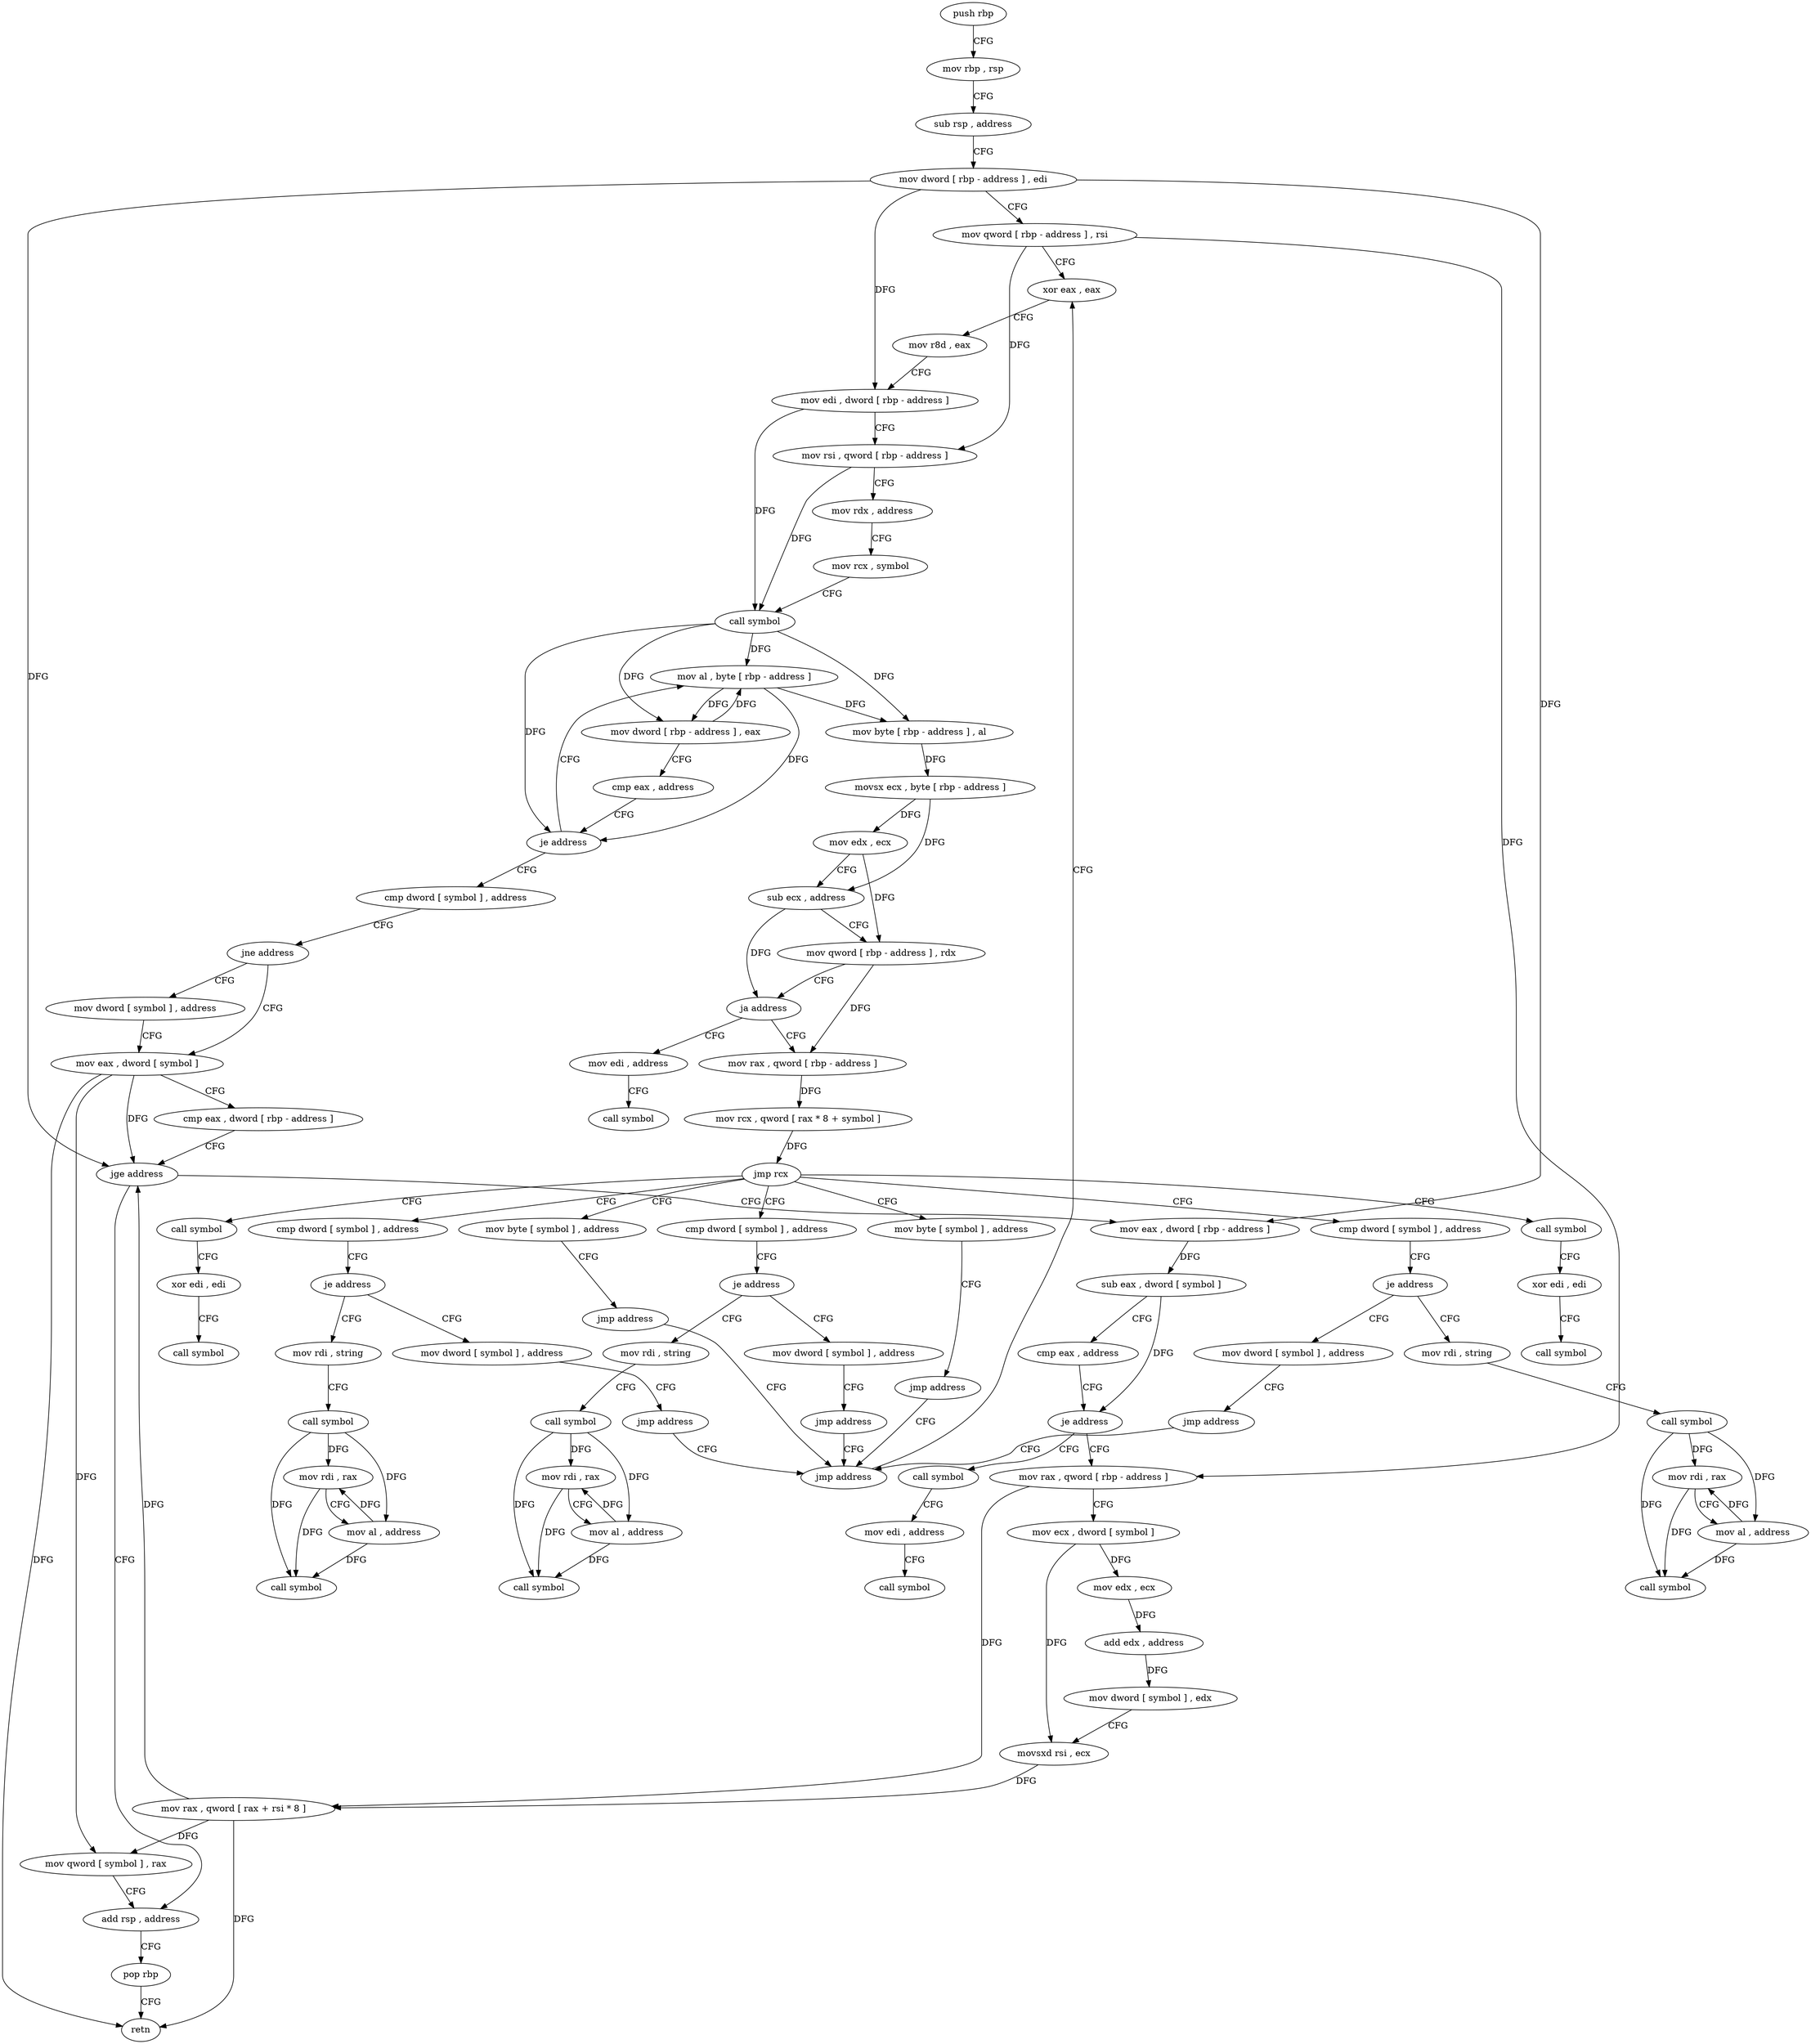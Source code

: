 digraph "func" {
"4217440" [label = "push rbp" ]
"4217441" [label = "mov rbp , rsp" ]
"4217444" [label = "sub rsp , address" ]
"4217448" [label = "mov dword [ rbp - address ] , edi" ]
"4217451" [label = "mov qword [ rbp - address ] , rsi" ]
"4217455" [label = "xor eax , eax" ]
"4217773" [label = "cmp dword [ symbol ] , address" ]
"4217781" [label = "jne address" ]
"4217798" [label = "mov eax , dword [ symbol ]" ]
"4217787" [label = "mov dword [ symbol ] , address" ]
"4217504" [label = "mov al , byte [ rbp - address ]" ]
"4217507" [label = "mov byte [ rbp - address ] , al" ]
"4217510" [label = "movsx ecx , byte [ rbp - address ]" ]
"4217514" [label = "mov edx , ecx" ]
"4217516" [label = "sub ecx , address" ]
"4217519" [label = "mov qword [ rbp - address ] , rdx" ]
"4217523" [label = "ja address" ]
"4217758" [label = "mov edi , address" ]
"4217529" [label = "mov rax , qword [ rbp - address ]" ]
"4217805" [label = "cmp eax , dword [ rbp - address ]" ]
"4217808" [label = "jge address" ]
"4217886" [label = "add rsp , address" ]
"4217814" [label = "mov eax , dword [ rbp - address ]" ]
"4217763" [label = "call symbol" ]
"4217533" [label = "mov rcx , qword [ rax * 8 + symbol ]" ]
"4217541" [label = "jmp rcx" ]
"4217543" [label = "call symbol" ]
"4217555" [label = "call symbol" ]
"4217567" [label = "mov byte [ symbol ] , address" ]
"4217580" [label = "mov byte [ symbol ] , address" ]
"4217593" [label = "cmp dword [ symbol ] , address" ]
"4217648" [label = "cmp dword [ symbol ] , address" ]
"4217703" [label = "cmp dword [ symbol ] , address" ]
"4217890" [label = "pop rbp" ]
"4217891" [label = "retn" ]
"4217817" [label = "sub eax , dword [ symbol ]" ]
"4217824" [label = "cmp eax , address" ]
"4217827" [label = "je address" ]
"4217848" [label = "mov rax , qword [ rbp - address ]" ]
"4217833" [label = "call symbol" ]
"4217548" [label = "xor edi , edi" ]
"4217550" [label = "call symbol" ]
"4217560" [label = "xor edi , edi" ]
"4217562" [label = "call symbol" ]
"4217575" [label = "jmp address" ]
"4217768" [label = "jmp address" ]
"4217588" [label = "jmp address" ]
"4217601" [label = "je address" ]
"4217632" [label = "mov dword [ symbol ] , address" ]
"4217607" [label = "mov rdi , string" ]
"4217656" [label = "je address" ]
"4217687" [label = "mov dword [ symbol ] , address" ]
"4217662" [label = "mov rdi , string" ]
"4217711" [label = "je address" ]
"4217742" [label = "mov dword [ symbol ] , address" ]
"4217717" [label = "mov rdi , string" ]
"4217852" [label = "mov ecx , dword [ symbol ]" ]
"4217859" [label = "mov edx , ecx" ]
"4217861" [label = "add edx , address" ]
"4217864" [label = "mov dword [ symbol ] , edx" ]
"4217871" [label = "movsxd rsi , ecx" ]
"4217874" [label = "mov rax , qword [ rax + rsi * 8 ]" ]
"4217878" [label = "mov qword [ symbol ] , rax" ]
"4217838" [label = "mov edi , address" ]
"4217843" [label = "call symbol" ]
"4217643" [label = "jmp address" ]
"4217617" [label = "call symbol" ]
"4217622" [label = "mov rdi , rax" ]
"4217625" [label = "mov al , address" ]
"4217627" [label = "call symbol" ]
"4217698" [label = "jmp address" ]
"4217672" [label = "call symbol" ]
"4217677" [label = "mov rdi , rax" ]
"4217680" [label = "mov al , address" ]
"4217682" [label = "call symbol" ]
"4217753" [label = "jmp address" ]
"4217727" [label = "call symbol" ]
"4217732" [label = "mov rdi , rax" ]
"4217735" [label = "mov al , address" ]
"4217737" [label = "call symbol" ]
"4217457" [label = "mov r8d , eax" ]
"4217460" [label = "mov edi , dword [ rbp - address ]" ]
"4217463" [label = "mov rsi , qword [ rbp - address ]" ]
"4217467" [label = "mov rdx , address" ]
"4217477" [label = "mov rcx , symbol" ]
"4217487" [label = "call symbol" ]
"4217492" [label = "mov dword [ rbp - address ] , eax" ]
"4217495" [label = "cmp eax , address" ]
"4217498" [label = "je address" ]
"4217440" -> "4217441" [ label = "CFG" ]
"4217441" -> "4217444" [ label = "CFG" ]
"4217444" -> "4217448" [ label = "CFG" ]
"4217448" -> "4217451" [ label = "CFG" ]
"4217448" -> "4217460" [ label = "DFG" ]
"4217448" -> "4217808" [ label = "DFG" ]
"4217448" -> "4217814" [ label = "DFG" ]
"4217451" -> "4217455" [ label = "CFG" ]
"4217451" -> "4217463" [ label = "DFG" ]
"4217451" -> "4217848" [ label = "DFG" ]
"4217455" -> "4217457" [ label = "CFG" ]
"4217773" -> "4217781" [ label = "CFG" ]
"4217781" -> "4217798" [ label = "CFG" ]
"4217781" -> "4217787" [ label = "CFG" ]
"4217798" -> "4217805" [ label = "CFG" ]
"4217798" -> "4217808" [ label = "DFG" ]
"4217798" -> "4217891" [ label = "DFG" ]
"4217798" -> "4217878" [ label = "DFG" ]
"4217787" -> "4217798" [ label = "CFG" ]
"4217504" -> "4217507" [ label = "DFG" ]
"4217504" -> "4217492" [ label = "DFG" ]
"4217504" -> "4217498" [ label = "DFG" ]
"4217507" -> "4217510" [ label = "DFG" ]
"4217510" -> "4217514" [ label = "DFG" ]
"4217510" -> "4217516" [ label = "DFG" ]
"4217514" -> "4217516" [ label = "CFG" ]
"4217514" -> "4217519" [ label = "DFG" ]
"4217516" -> "4217519" [ label = "CFG" ]
"4217516" -> "4217523" [ label = "DFG" ]
"4217519" -> "4217523" [ label = "CFG" ]
"4217519" -> "4217529" [ label = "DFG" ]
"4217523" -> "4217758" [ label = "CFG" ]
"4217523" -> "4217529" [ label = "CFG" ]
"4217758" -> "4217763" [ label = "CFG" ]
"4217529" -> "4217533" [ label = "DFG" ]
"4217805" -> "4217808" [ label = "CFG" ]
"4217808" -> "4217886" [ label = "CFG" ]
"4217808" -> "4217814" [ label = "CFG" ]
"4217886" -> "4217890" [ label = "CFG" ]
"4217814" -> "4217817" [ label = "DFG" ]
"4217533" -> "4217541" [ label = "DFG" ]
"4217541" -> "4217543" [ label = "CFG" ]
"4217541" -> "4217555" [ label = "CFG" ]
"4217541" -> "4217567" [ label = "CFG" ]
"4217541" -> "4217580" [ label = "CFG" ]
"4217541" -> "4217593" [ label = "CFG" ]
"4217541" -> "4217648" [ label = "CFG" ]
"4217541" -> "4217703" [ label = "CFG" ]
"4217543" -> "4217548" [ label = "CFG" ]
"4217555" -> "4217560" [ label = "CFG" ]
"4217567" -> "4217575" [ label = "CFG" ]
"4217580" -> "4217588" [ label = "CFG" ]
"4217593" -> "4217601" [ label = "CFG" ]
"4217648" -> "4217656" [ label = "CFG" ]
"4217703" -> "4217711" [ label = "CFG" ]
"4217890" -> "4217891" [ label = "CFG" ]
"4217817" -> "4217824" [ label = "CFG" ]
"4217817" -> "4217827" [ label = "DFG" ]
"4217824" -> "4217827" [ label = "CFG" ]
"4217827" -> "4217848" [ label = "CFG" ]
"4217827" -> "4217833" [ label = "CFG" ]
"4217848" -> "4217852" [ label = "CFG" ]
"4217848" -> "4217874" [ label = "DFG" ]
"4217833" -> "4217838" [ label = "CFG" ]
"4217548" -> "4217550" [ label = "CFG" ]
"4217560" -> "4217562" [ label = "CFG" ]
"4217575" -> "4217768" [ label = "CFG" ]
"4217768" -> "4217455" [ label = "CFG" ]
"4217588" -> "4217768" [ label = "CFG" ]
"4217601" -> "4217632" [ label = "CFG" ]
"4217601" -> "4217607" [ label = "CFG" ]
"4217632" -> "4217643" [ label = "CFG" ]
"4217607" -> "4217617" [ label = "CFG" ]
"4217656" -> "4217687" [ label = "CFG" ]
"4217656" -> "4217662" [ label = "CFG" ]
"4217687" -> "4217698" [ label = "CFG" ]
"4217662" -> "4217672" [ label = "CFG" ]
"4217711" -> "4217742" [ label = "CFG" ]
"4217711" -> "4217717" [ label = "CFG" ]
"4217742" -> "4217753" [ label = "CFG" ]
"4217717" -> "4217727" [ label = "CFG" ]
"4217852" -> "4217859" [ label = "DFG" ]
"4217852" -> "4217871" [ label = "DFG" ]
"4217859" -> "4217861" [ label = "DFG" ]
"4217861" -> "4217864" [ label = "DFG" ]
"4217864" -> "4217871" [ label = "CFG" ]
"4217871" -> "4217874" [ label = "DFG" ]
"4217874" -> "4217878" [ label = "DFG" ]
"4217874" -> "4217808" [ label = "DFG" ]
"4217874" -> "4217891" [ label = "DFG" ]
"4217878" -> "4217886" [ label = "CFG" ]
"4217838" -> "4217843" [ label = "CFG" ]
"4217643" -> "4217768" [ label = "CFG" ]
"4217617" -> "4217622" [ label = "DFG" ]
"4217617" -> "4217625" [ label = "DFG" ]
"4217617" -> "4217627" [ label = "DFG" ]
"4217622" -> "4217625" [ label = "CFG" ]
"4217622" -> "4217627" [ label = "DFG" ]
"4217625" -> "4217627" [ label = "DFG" ]
"4217625" -> "4217622" [ label = "DFG" ]
"4217698" -> "4217768" [ label = "CFG" ]
"4217672" -> "4217677" [ label = "DFG" ]
"4217672" -> "4217680" [ label = "DFG" ]
"4217672" -> "4217682" [ label = "DFG" ]
"4217677" -> "4217680" [ label = "CFG" ]
"4217677" -> "4217682" [ label = "DFG" ]
"4217680" -> "4217682" [ label = "DFG" ]
"4217680" -> "4217677" [ label = "DFG" ]
"4217753" -> "4217768" [ label = "CFG" ]
"4217727" -> "4217732" [ label = "DFG" ]
"4217727" -> "4217735" [ label = "DFG" ]
"4217727" -> "4217737" [ label = "DFG" ]
"4217732" -> "4217735" [ label = "CFG" ]
"4217732" -> "4217737" [ label = "DFG" ]
"4217735" -> "4217737" [ label = "DFG" ]
"4217735" -> "4217732" [ label = "DFG" ]
"4217457" -> "4217460" [ label = "CFG" ]
"4217460" -> "4217463" [ label = "CFG" ]
"4217460" -> "4217487" [ label = "DFG" ]
"4217463" -> "4217467" [ label = "CFG" ]
"4217463" -> "4217487" [ label = "DFG" ]
"4217467" -> "4217477" [ label = "CFG" ]
"4217477" -> "4217487" [ label = "CFG" ]
"4217487" -> "4217492" [ label = "DFG" ]
"4217487" -> "4217498" [ label = "DFG" ]
"4217487" -> "4217504" [ label = "DFG" ]
"4217487" -> "4217507" [ label = "DFG" ]
"4217492" -> "4217495" [ label = "CFG" ]
"4217492" -> "4217504" [ label = "DFG" ]
"4217495" -> "4217498" [ label = "CFG" ]
"4217498" -> "4217773" [ label = "CFG" ]
"4217498" -> "4217504" [ label = "CFG" ]
}
